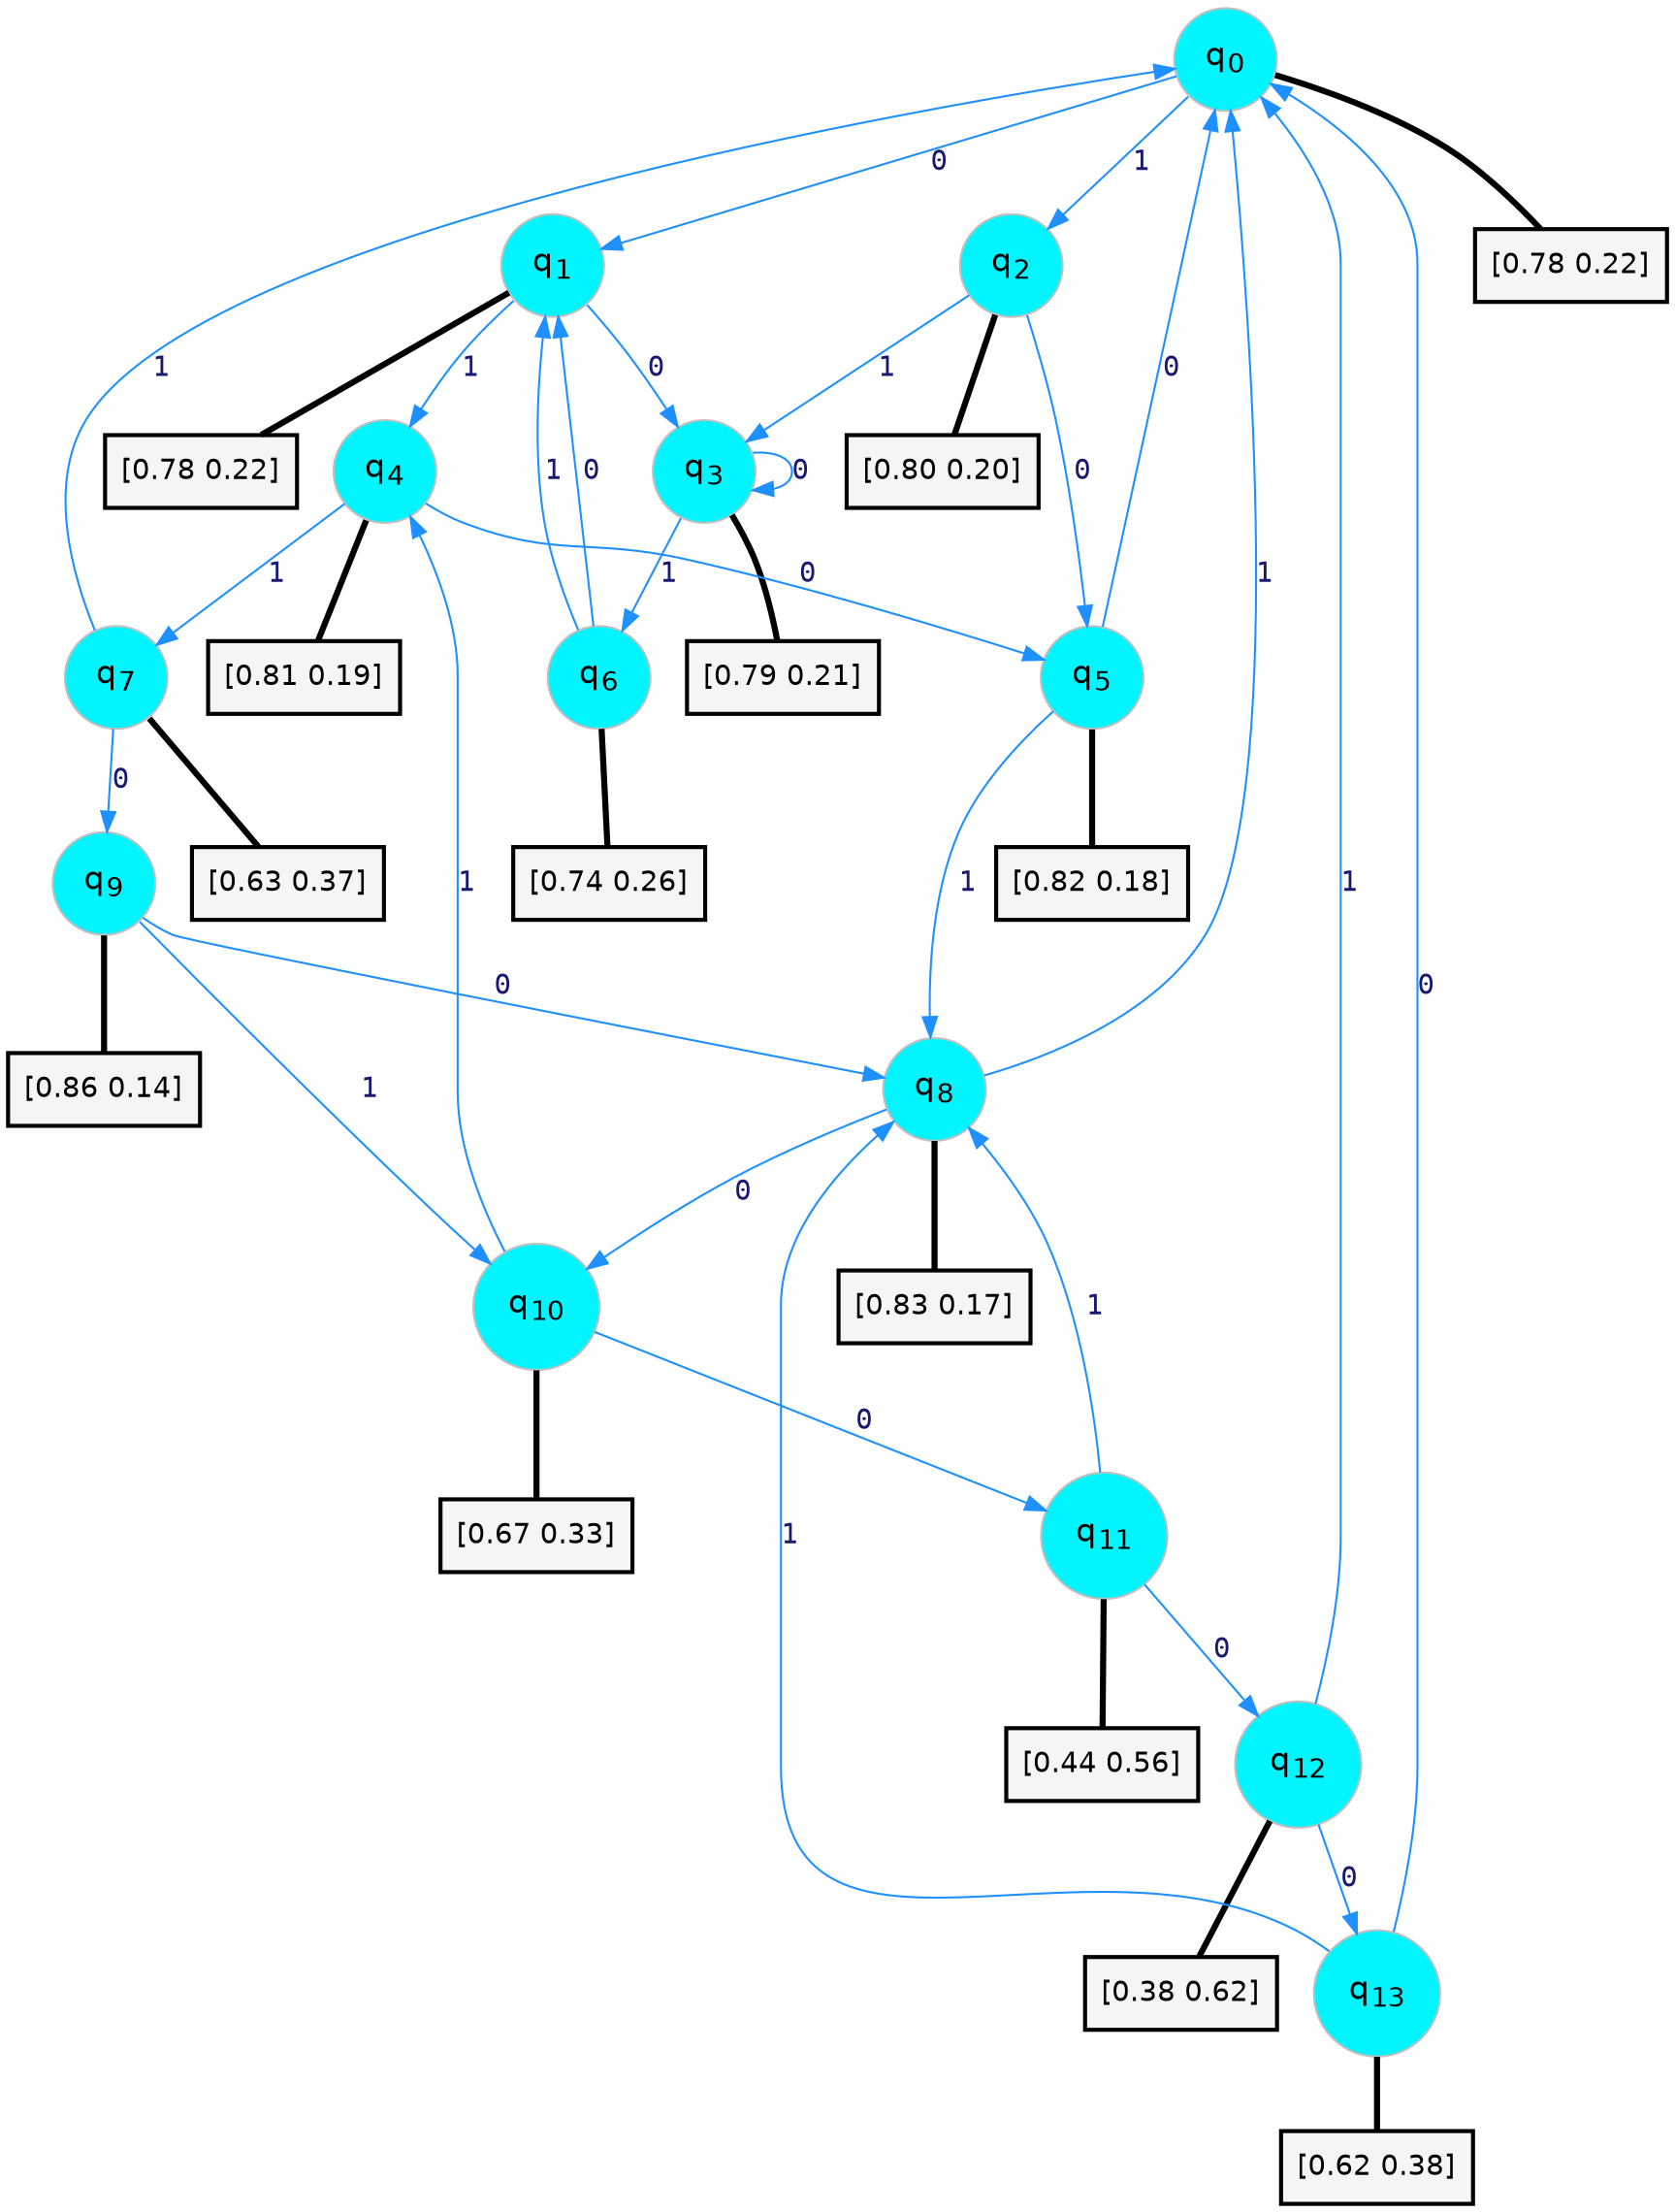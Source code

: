 digraph G {
graph [
bgcolor=transparent, dpi=300, rankdir=TD, size="40,25"];
node [
color=gray, fillcolor=turquoise1, fontcolor=black, fontname=Helvetica, fontsize=16, fontweight=bold, shape=circle, style=filled];
edge [
arrowsize=1, color=dodgerblue1, fontcolor=midnightblue, fontname=courier, fontweight=bold, penwidth=1, style=solid, weight=20];
0[label=<q<SUB>0</SUB>>];
1[label=<q<SUB>1</SUB>>];
2[label=<q<SUB>2</SUB>>];
3[label=<q<SUB>3</SUB>>];
4[label=<q<SUB>4</SUB>>];
5[label=<q<SUB>5</SUB>>];
6[label=<q<SUB>6</SUB>>];
7[label=<q<SUB>7</SUB>>];
8[label=<q<SUB>8</SUB>>];
9[label=<q<SUB>9</SUB>>];
10[label=<q<SUB>10</SUB>>];
11[label=<q<SUB>11</SUB>>];
12[label=<q<SUB>12</SUB>>];
13[label=<q<SUB>13</SUB>>];
14[label="[0.78 0.22]", shape=box,fontcolor=black, fontname=Helvetica, fontsize=14, penwidth=2, fillcolor=whitesmoke,color=black];
15[label="[0.78 0.22]", shape=box,fontcolor=black, fontname=Helvetica, fontsize=14, penwidth=2, fillcolor=whitesmoke,color=black];
16[label="[0.80 0.20]", shape=box,fontcolor=black, fontname=Helvetica, fontsize=14, penwidth=2, fillcolor=whitesmoke,color=black];
17[label="[0.79 0.21]", shape=box,fontcolor=black, fontname=Helvetica, fontsize=14, penwidth=2, fillcolor=whitesmoke,color=black];
18[label="[0.81 0.19]", shape=box,fontcolor=black, fontname=Helvetica, fontsize=14, penwidth=2, fillcolor=whitesmoke,color=black];
19[label="[0.82 0.18]", shape=box,fontcolor=black, fontname=Helvetica, fontsize=14, penwidth=2, fillcolor=whitesmoke,color=black];
20[label="[0.74 0.26]", shape=box,fontcolor=black, fontname=Helvetica, fontsize=14, penwidth=2, fillcolor=whitesmoke,color=black];
21[label="[0.63 0.37]", shape=box,fontcolor=black, fontname=Helvetica, fontsize=14, penwidth=2, fillcolor=whitesmoke,color=black];
22[label="[0.83 0.17]", shape=box,fontcolor=black, fontname=Helvetica, fontsize=14, penwidth=2, fillcolor=whitesmoke,color=black];
23[label="[0.86 0.14]", shape=box,fontcolor=black, fontname=Helvetica, fontsize=14, penwidth=2, fillcolor=whitesmoke,color=black];
24[label="[0.67 0.33]", shape=box,fontcolor=black, fontname=Helvetica, fontsize=14, penwidth=2, fillcolor=whitesmoke,color=black];
25[label="[0.44 0.56]", shape=box,fontcolor=black, fontname=Helvetica, fontsize=14, penwidth=2, fillcolor=whitesmoke,color=black];
26[label="[0.38 0.62]", shape=box,fontcolor=black, fontname=Helvetica, fontsize=14, penwidth=2, fillcolor=whitesmoke,color=black];
27[label="[0.62 0.38]", shape=box,fontcolor=black, fontname=Helvetica, fontsize=14, penwidth=2, fillcolor=whitesmoke,color=black];
0->1 [label=0];
0->2 [label=1];
0->14 [arrowhead=none, penwidth=3,color=black];
1->3 [label=0];
1->4 [label=1];
1->15 [arrowhead=none, penwidth=3,color=black];
2->5 [label=0];
2->3 [label=1];
2->16 [arrowhead=none, penwidth=3,color=black];
3->3 [label=0];
3->6 [label=1];
3->17 [arrowhead=none, penwidth=3,color=black];
4->5 [label=0];
4->7 [label=1];
4->18 [arrowhead=none, penwidth=3,color=black];
5->0 [label=0];
5->8 [label=1];
5->19 [arrowhead=none, penwidth=3,color=black];
6->1 [label=0];
6->1 [label=1];
6->20 [arrowhead=none, penwidth=3,color=black];
7->9 [label=0];
7->0 [label=1];
7->21 [arrowhead=none, penwidth=3,color=black];
8->10 [label=0];
8->0 [label=1];
8->22 [arrowhead=none, penwidth=3,color=black];
9->8 [label=0];
9->10 [label=1];
9->23 [arrowhead=none, penwidth=3,color=black];
10->11 [label=0];
10->4 [label=1];
10->24 [arrowhead=none, penwidth=3,color=black];
11->12 [label=0];
11->8 [label=1];
11->25 [arrowhead=none, penwidth=3,color=black];
12->13 [label=0];
12->0 [label=1];
12->26 [arrowhead=none, penwidth=3,color=black];
13->0 [label=0];
13->8 [label=1];
13->27 [arrowhead=none, penwidth=3,color=black];
}

